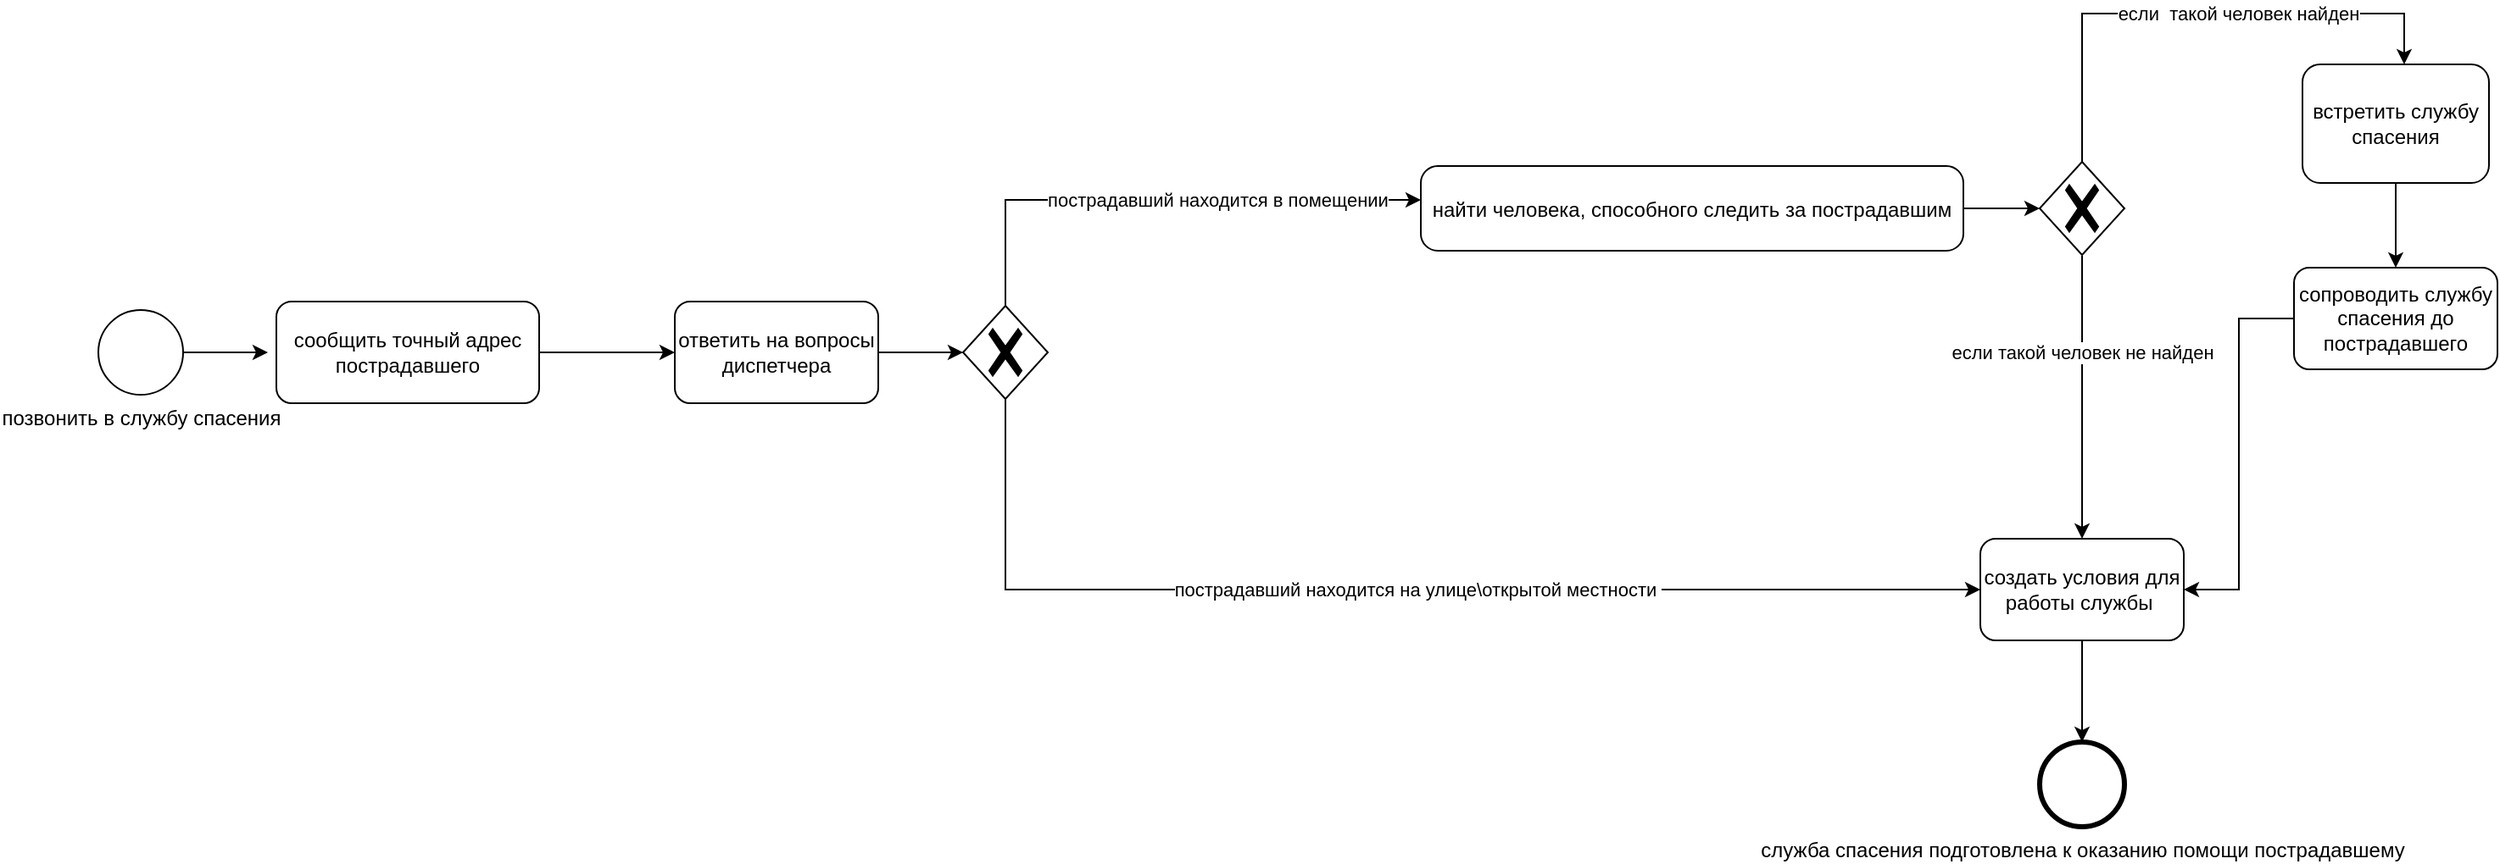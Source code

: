 <mxfile version="14.6.11" type="github">
  <diagram name="Page-1" id="2a216829-ef6e-dabb-86c1-c78162f3ba2b">
    <mxGraphModel dx="1483" dy="783" grid="1" gridSize="10" guides="1" tooltips="1" connect="1" arrows="1" fold="1" page="1" pageScale="1" pageWidth="850" pageHeight="1100" background="#ffffff" math="0" shadow="0">
      <root>
        <mxCell id="0" />
        <mxCell id="1" parent="0" />
        <mxCell id="7a84cebc1def654-1" value="позвонить в службу спасения" style="shape=mxgraph.bpmn.shape;html=1;verticalLabelPosition=bottom;labelBackgroundColor=#ffffff;verticalAlign=top;perimeter=ellipsePerimeter;outline=standard;symbol=general;" parent="1" vertex="1">
          <mxGeometry x="260" y="265" width="50" height="50" as="geometry" />
        </mxCell>
        <mxCell id="7a84cebc1def654-36" style="edgeStyle=orthogonalEdgeStyle;rounded=0;html=1;jettySize=auto;orthogonalLoop=1;" parent="1" source="7a84cebc1def654-1" edge="1">
          <mxGeometry relative="1" as="geometry">
            <mxPoint x="360" y="290" as="targetPoint" />
          </mxGeometry>
        </mxCell>
        <mxCell id="_0RBYRQyoNk86ozEI0FX-4" style="edgeStyle=orthogonalEdgeStyle;rounded=0;orthogonalLoop=1;jettySize=auto;html=1;" edge="1" parent="1" source="_0RBYRQyoNk86ozEI0FX-1">
          <mxGeometry relative="1" as="geometry">
            <mxPoint x="600" y="290" as="targetPoint" />
          </mxGeometry>
        </mxCell>
        <mxCell id="_0RBYRQyoNk86ozEI0FX-1" value="сообщить точный адрес пострадавшего" style="rounded=1;whiteSpace=wrap;html=1;" vertex="1" parent="1">
          <mxGeometry x="365" y="260" width="155" height="60" as="geometry" />
        </mxCell>
        <mxCell id="_0RBYRQyoNk86ozEI0FX-8" value="" style="edgeStyle=orthogonalEdgeStyle;rounded=0;orthogonalLoop=1;jettySize=auto;html=1;" edge="1" parent="1" source="_0RBYRQyoNk86ozEI0FX-6" target="_0RBYRQyoNk86ozEI0FX-7">
          <mxGeometry relative="1" as="geometry" />
        </mxCell>
        <mxCell id="_0RBYRQyoNk86ozEI0FX-6" value="ответить на вопросы диспетчера" style="rounded=1;whiteSpace=wrap;html=1;" vertex="1" parent="1">
          <mxGeometry x="600" y="260" width="120" height="60" as="geometry" />
        </mxCell>
        <mxCell id="_0RBYRQyoNk86ozEI0FX-9" value="пострадавший находится в помещении" style="edgeStyle=orthogonalEdgeStyle;rounded=0;orthogonalLoop=1;jettySize=auto;html=1;" edge="1" parent="1" source="_0RBYRQyoNk86ozEI0FX-7">
          <mxGeometry x="0.219" relative="1" as="geometry">
            <mxPoint x="1040" y="200" as="targetPoint" />
            <Array as="points">
              <mxPoint x="795" y="200" />
            </Array>
            <mxPoint as="offset" />
          </mxGeometry>
        </mxCell>
        <mxCell id="_0RBYRQyoNk86ozEI0FX-10" value="пострадавший находится на улице\открытой местности&amp;nbsp;" style="edgeStyle=orthogonalEdgeStyle;rounded=0;orthogonalLoop=1;jettySize=auto;html=1;entryX=0;entryY=0.5;entryDx=0;entryDy=0;" edge="1" parent="1" source="_0RBYRQyoNk86ozEI0FX-7" target="_0RBYRQyoNk86ozEI0FX-12">
          <mxGeometry x="0.032" relative="1" as="geometry">
            <mxPoint x="1250" y="400" as="targetPoint" />
            <Array as="points">
              <mxPoint x="795" y="430" />
            </Array>
            <mxPoint as="offset" />
          </mxGeometry>
        </mxCell>
        <mxCell id="_0RBYRQyoNk86ozEI0FX-7" value="" style="points=[[0.25,0.25,0],[0.5,0,0],[0.75,0.25,0],[1,0.5,0],[0.75,0.75,0],[0.5,1,0],[0.25,0.75,0],[0,0.5,0]];shape=mxgraph.bpmn.gateway2;html=1;verticalLabelPosition=bottom;labelBackgroundColor=#ffffff;verticalAlign=top;align=center;perimeter=rhombusPerimeter;outlineConnect=0;outline=none;symbol=none;gwType=exclusive;" vertex="1" parent="1">
          <mxGeometry x="770" y="262.5" width="50" height="55" as="geometry" />
        </mxCell>
        <mxCell id="_0RBYRQyoNk86ozEI0FX-27" style="edgeStyle=orthogonalEdgeStyle;rounded=0;orthogonalLoop=1;jettySize=auto;html=1;" edge="1" parent="1" source="_0RBYRQyoNk86ozEI0FX-12">
          <mxGeometry relative="1" as="geometry">
            <mxPoint x="1430" y="520" as="targetPoint" />
          </mxGeometry>
        </mxCell>
        <mxCell id="_0RBYRQyoNk86ozEI0FX-12" value="создать условия для работы службы&amp;nbsp;" style="rounded=1;whiteSpace=wrap;html=1;" vertex="1" parent="1">
          <mxGeometry x="1370" y="400" width="120" height="60" as="geometry" />
        </mxCell>
        <mxCell id="_0RBYRQyoNk86ozEI0FX-21" value="если&amp;nbsp; такой человек найден" style="edgeStyle=orthogonalEdgeStyle;rounded=0;orthogonalLoop=1;jettySize=auto;html=1;" edge="1" parent="1" source="_0RBYRQyoNk86ozEI0FX-13">
          <mxGeometry x="0.163" relative="1" as="geometry">
            <mxPoint x="1620" y="120" as="targetPoint" />
            <Array as="points">
              <mxPoint x="1430" y="90" />
              <mxPoint x="1620" y="90" />
            </Array>
            <mxPoint as="offset" />
          </mxGeometry>
        </mxCell>
        <mxCell id="_0RBYRQyoNk86ozEI0FX-22" value="если такой человек не найден" style="edgeStyle=orthogonalEdgeStyle;rounded=0;orthogonalLoop=1;jettySize=auto;html=1;entryX=0.5;entryY=0;entryDx=0;entryDy=0;" edge="1" parent="1" target="_0RBYRQyoNk86ozEI0FX-12">
          <mxGeometry x="-0.317" relative="1" as="geometry">
            <mxPoint x="1500" y="332.5" as="targetPoint" />
            <mxPoint x="1430" y="233" as="sourcePoint" />
            <Array as="points">
              <mxPoint x="1430" y="240" />
              <mxPoint x="1430" y="240" />
            </Array>
            <mxPoint as="offset" />
          </mxGeometry>
        </mxCell>
        <mxCell id="_0RBYRQyoNk86ozEI0FX-13" value="" style="points=[[0.25,0.25,0],[0.5,0,0],[0.75,0.25,0],[1,0.5,0],[0.75,0.75,0],[0.5,1,0],[0.25,0.75,0],[0,0.5,0]];shape=mxgraph.bpmn.gateway2;html=1;verticalLabelPosition=bottom;labelBackgroundColor=#ffffff;verticalAlign=top;align=center;perimeter=rhombusPerimeter;outlineConnect=0;outline=none;symbol=none;gwType=exclusive;" vertex="1" parent="1">
          <mxGeometry x="1405" y="177.5" width="50" height="55" as="geometry" />
        </mxCell>
        <mxCell id="_0RBYRQyoNk86ozEI0FX-20" style="edgeStyle=orthogonalEdgeStyle;rounded=0;orthogonalLoop=1;jettySize=auto;html=1;exitX=1;exitY=0.5;exitDx=0;exitDy=0;exitPerimeter=0;entryX=0;entryY=0.5;entryDx=0;entryDy=0;entryPerimeter=0;" edge="1" parent="1" source="_0RBYRQyoNk86ozEI0FX-18" target="_0RBYRQyoNk86ozEI0FX-13">
          <mxGeometry relative="1" as="geometry" />
        </mxCell>
        <mxCell id="_0RBYRQyoNk86ozEI0FX-18" value="найти человека, способного следить за пострадавшим" style="points=[[0.25,0,0],[0.5,0,0],[0.75,0,0],[1,0.25,0],[1,0.5,0],[1,0.75,0],[0.75,1,0],[0.5,1,0],[0.25,1,0],[0,0.75,0],[0,0.5,0],[0,0.25,0]];shape=mxgraph.bpmn.task;rectStyle=rounded;size=10;taskMarker=abstract;" vertex="1" parent="1">
          <mxGeometry x="1040" y="180" width="320" height="50" as="geometry" />
        </mxCell>
        <mxCell id="_0RBYRQyoNk86ozEI0FX-24" style="edgeStyle=orthogonalEdgeStyle;rounded=0;orthogonalLoop=1;jettySize=auto;html=1;entryX=0.5;entryY=0;entryDx=0;entryDy=0;" edge="1" parent="1" source="_0RBYRQyoNk86ozEI0FX-23" target="_0RBYRQyoNk86ozEI0FX-25">
          <mxGeometry relative="1" as="geometry">
            <mxPoint x="1615" y="230" as="targetPoint" />
          </mxGeometry>
        </mxCell>
        <mxCell id="_0RBYRQyoNk86ozEI0FX-23" value="встретить службу спасения" style="rounded=1;whiteSpace=wrap;html=1;" vertex="1" parent="1">
          <mxGeometry x="1560" y="120" width="110" height="70" as="geometry" />
        </mxCell>
        <mxCell id="_0RBYRQyoNk86ozEI0FX-26" style="edgeStyle=orthogonalEdgeStyle;rounded=0;orthogonalLoop=1;jettySize=auto;html=1;entryX=1;entryY=0.5;entryDx=0;entryDy=0;" edge="1" parent="1" source="_0RBYRQyoNk86ozEI0FX-25" target="_0RBYRQyoNk86ozEI0FX-12">
          <mxGeometry relative="1" as="geometry">
            <mxPoint x="1615" y="430" as="targetPoint" />
          </mxGeometry>
        </mxCell>
        <mxCell id="_0RBYRQyoNk86ozEI0FX-25" value="сопроводить службу спасения до пострадавшего" style="rounded=1;whiteSpace=wrap;html=1;" vertex="1" parent="1">
          <mxGeometry x="1555" y="240" width="120" height="60" as="geometry" />
        </mxCell>
        <mxCell id="_0RBYRQyoNk86ozEI0FX-31" value="служба спасения подготовлена к оказанию помощи пострадавшему" style="points=[[0.145,0.145,0],[0.5,0,0],[0.855,0.145,0],[1,0.5,0],[0.855,0.855,0],[0.5,1,0],[0.145,0.855,0],[0,0.5,0]];shape=mxgraph.bpmn.event;html=1;verticalLabelPosition=bottom;labelBackgroundColor=#ffffff;verticalAlign=top;align=center;perimeter=ellipsePerimeter;outlineConnect=0;aspect=fixed;outline=end;symbol=terminate2;" vertex="1" parent="1">
          <mxGeometry x="1405" y="520" width="50" height="50" as="geometry" />
        </mxCell>
      </root>
    </mxGraphModel>
  </diagram>
</mxfile>
